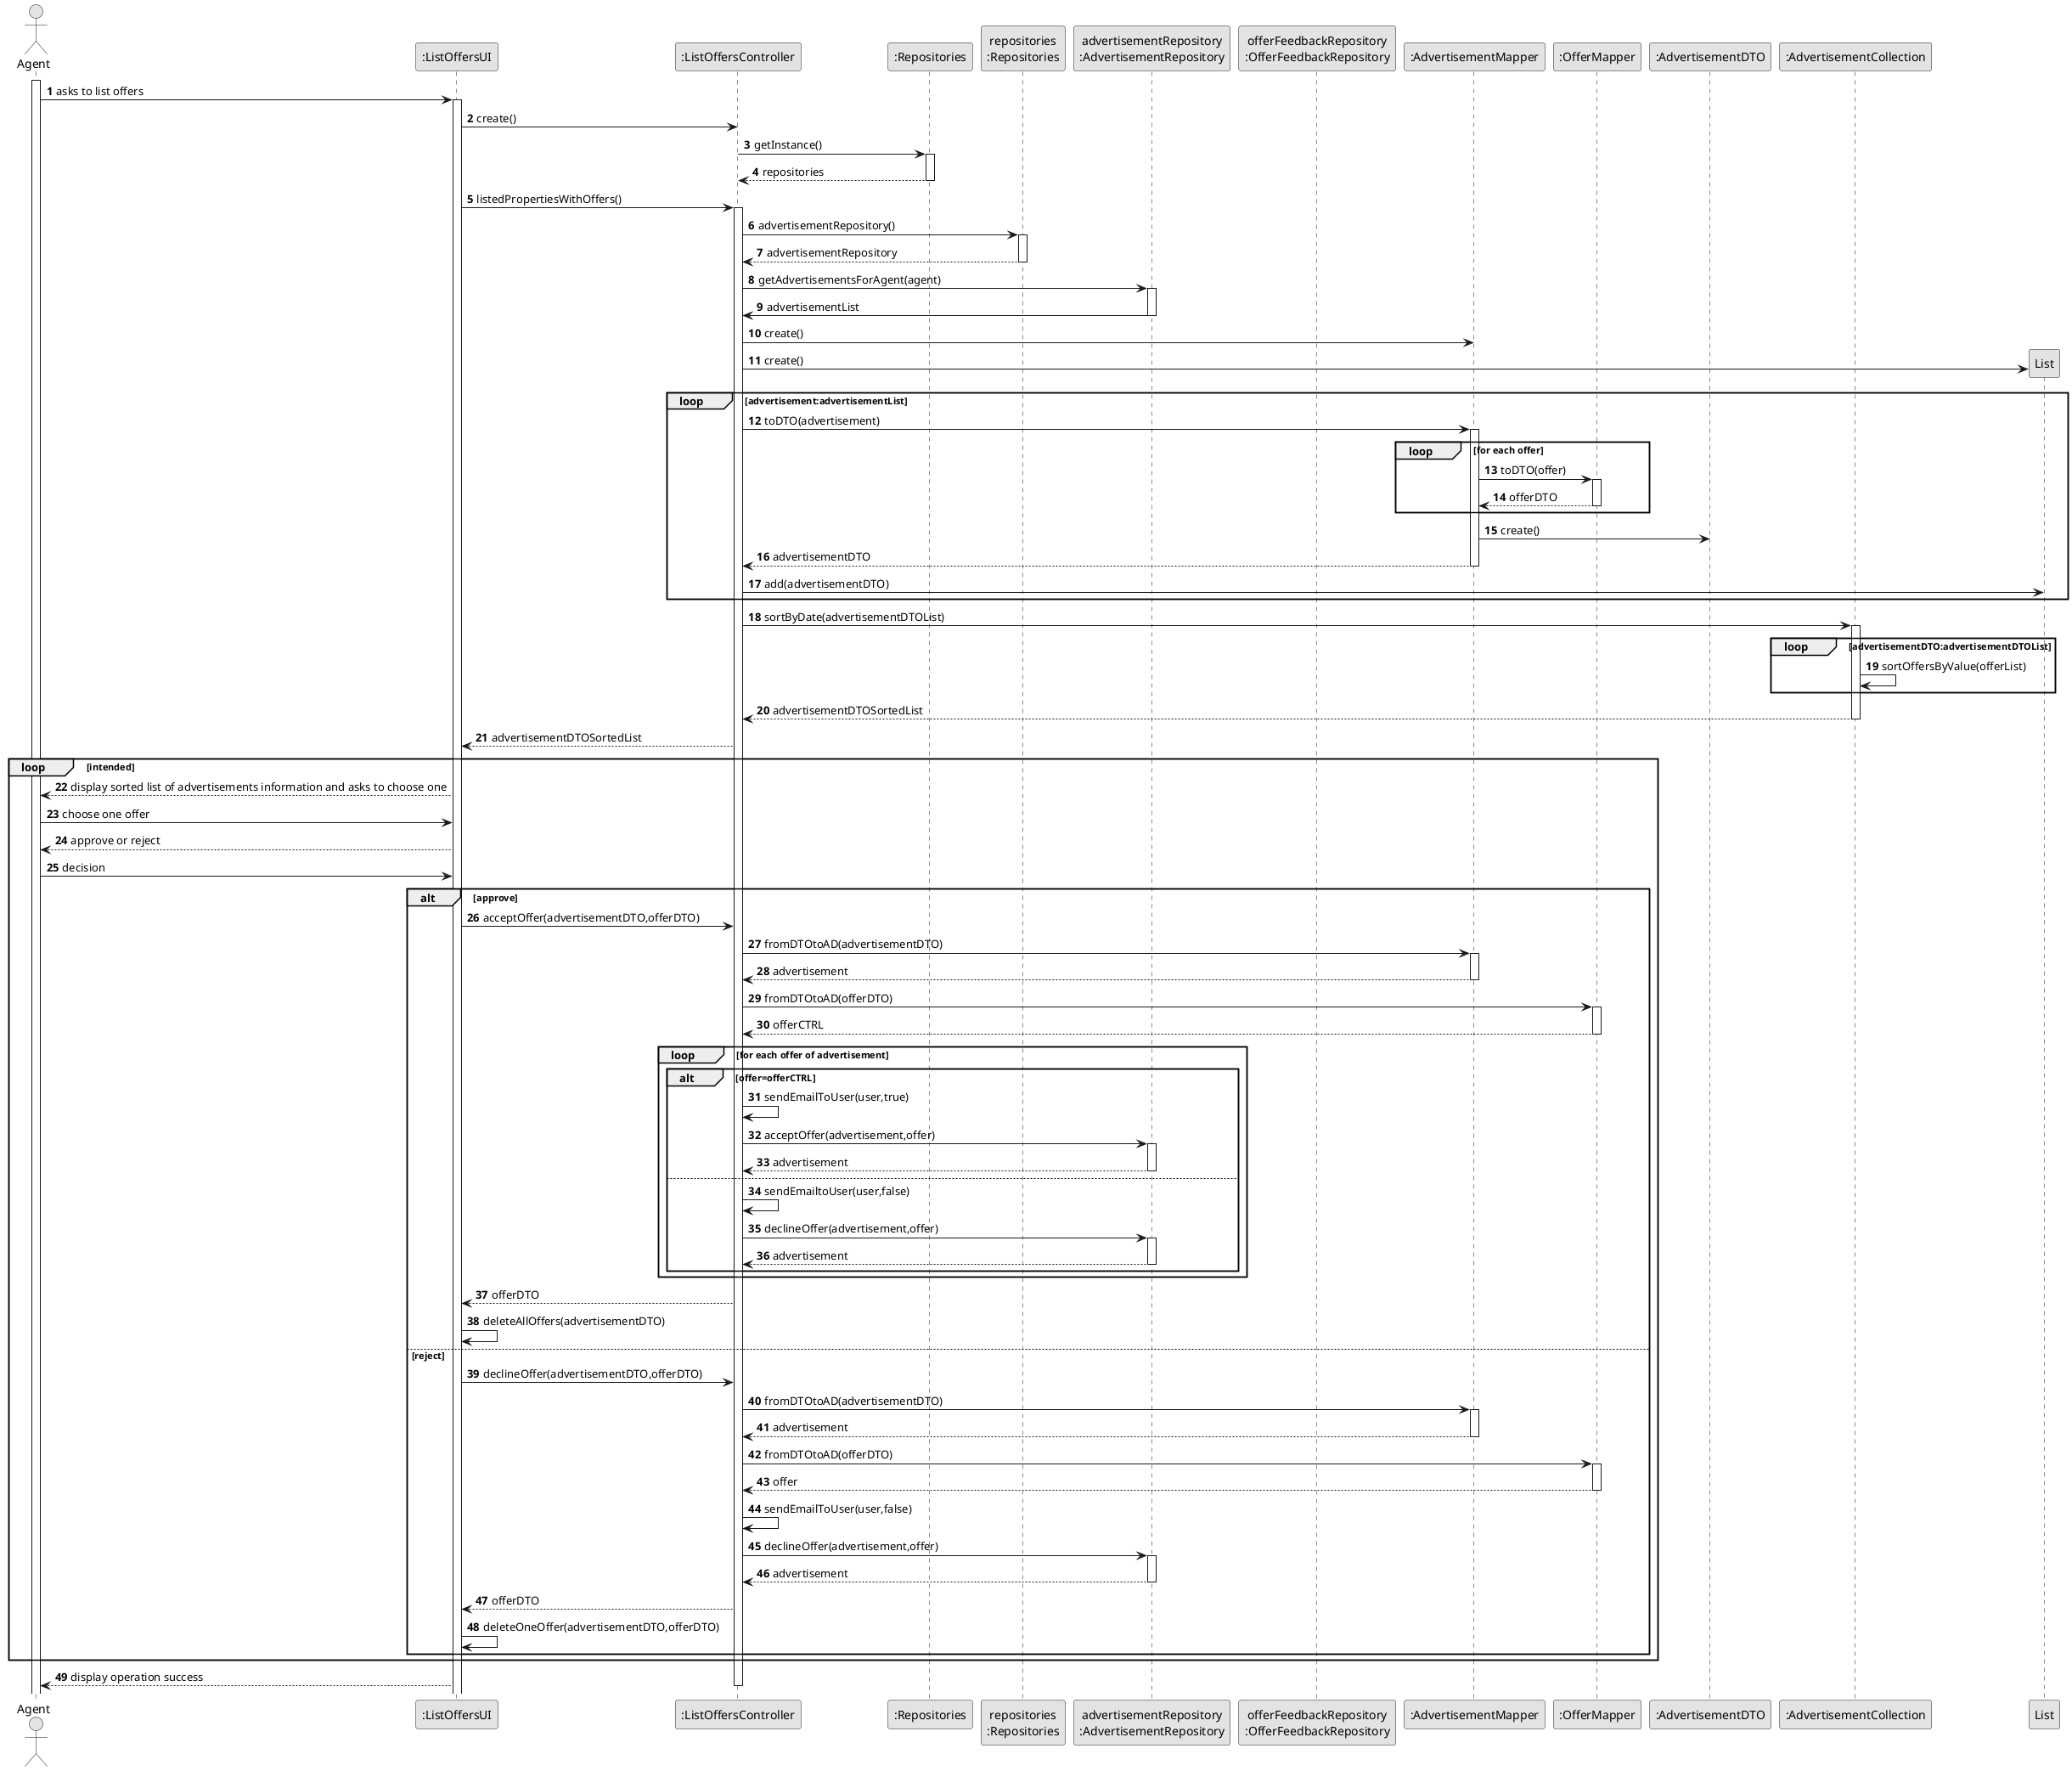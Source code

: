 @startuml
skinparam monochrome true
skinparam packageStyle rectangle
skinparam shadowing false

autonumber

'hide footbox
actor "Agent" as ADM
participant ":ListOffersUI" as UI
participant ":ListOffersController" as CTRL
participant ":Repositories" as ORG
participant "repositories\n:Repositories" as REPO
participant "advertisementRepository\n:AdvertisementRepository" as AdvertisementRepository
participant "offerFeedbackRepository\n:OfferFeedbackRepository" as OfferFeedbackRepository
participant ":AdvertisementMapper" as AdvertisementMapper
participant ":OfferMapper" as offermapper
participant ":AdvertisementDTO" as  AdvertisementDTO
participant ":AdvertisementCollection" as collection

activate ADM

    ADM -> UI : asks to list offers


    activate UI

        UI -> CTRL: create()




        CTRL -> ORG : getInstance()
        activate ORG

          ORG --> CTRL: repositories
        deactivate ORG

         UI->CTRL: listedPropertiesWithOffers()

         activate CTRL
         CTRL->REPO:advertisementRepository()
         activate REPO
         REPO-->CTRL:advertisementRepository
         deactivate
         CTRL->AdvertisementRepository:getAdvertisementsForAgent(agent)
         activate AdvertisementRepository
         AdvertisementRepository->CTRL:advertisementList
         deactivate
         CTRL -> AdvertisementMapper:create()
         CTRL->List**:create()

         group loop [advertisement:advertisementList]
            CTRL->AdvertisementMapper:toDTO(advertisement)
            activate AdvertisementMapper
            group loop [for each offer]
                AdvertisementMapper -> offermapper:toDTO(offer)
                activate offermapper
                offermapper --> AdvertisementMapper:offerDTO
                deactivate
            end
            AdvertisementMapper->AdvertisementDTO:create()
            AdvertisementMapper--> CTRL:advertisementDTO
            deactivate
            CTRL->List:add(advertisementDTO)
         end

         CTRL -> collection:sortByDate(advertisementDTOList)
         activate collection

         group loop [advertisementDTO:advertisementDTOList]
            collection -> collection : sortOffersByValue(offerList)
         end
         collection --> CTRL:advertisementDTOSortedList

         deactivate


         CTRL -->UI :advertisementDTOSortedList

         group loop [intended]
         UI-->ADM:display sorted list of advertisements information and asks to choose one


         ADM -> UI: choose one offer
         UI--> ADM:approve or reject

         ADM -> UI:decision

         alt    approve

            UI -> CTRL:acceptOffer(advertisementDTO,offerDTO)
                        CTRL -> AdvertisementMapper:fromDTOtoAD(advertisementDTO)
                        activate AdvertisementMapper

                        AdvertisementMapper --> CTRL: advertisement
                        deactivate

                        CTRL -> offermapper:fromDTOtoAD(offerDTO)
                        activate offermapper

                        offermapper --> CTRL: offerCTRL

                        deactivate


                        group loop [for each offer of advertisement]
                            group alt [offer=offerCTRL]
                                CTRL -> CTRL:sendEmailToUser(user,true)
                                   CTRL-> AdvertisementRepository:acceptOffer(advertisement,offer)
                                                           activate AdvertisementRepository

                                                           AdvertisementRepository --> CTRL:advertisement
                                                           deactivate
                                else
                                    CTRL -> CTRL:sendEmailtoUser(user,false)
                                    CTRL-> AdvertisementRepository:declineOffer(advertisement,offer)
                                                            activate AdvertisementRepository

                                                            AdvertisementRepository --> CTRL:advertisement
                                                            deactivate
                            end

                        end



                        CTRL-->UI:offerDTO
                        UI->UI:deleteAllOffers(advertisementDTO)

         else reject
            UI -> CTRL:declineOffer(advertisementDTO,offerDTO)
            CTRL -> AdvertisementMapper:fromDTOtoAD(advertisementDTO)
            activate AdvertisementMapper

            AdvertisementMapper --> CTRL: advertisement
            deactivate
            CTRL -> offermapper:fromDTOtoAD(offerDTO)
                                    activate offermapper

                                    offermapper --> CTRL: offer

                                    deactivate
            CTRL -> CTRL:sendEmailToUser(user,false)
            CTRL-> AdvertisementRepository:declineOffer(advertisement,offer)
            activate AdvertisementRepository

            AdvertisementRepository --> CTRL:advertisement
            deactivate

            CTRL-->UI:offerDTO
            UI->UI:deleteOneOffer(advertisementDTO,offerDTO)



         end

         end
         UI--> ADM: display operation success
         deactivate

@enduml